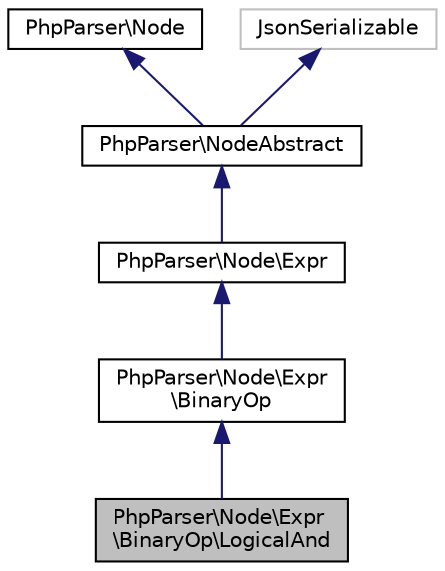 digraph "PhpParser\Node\Expr\BinaryOp\LogicalAnd"
{
  edge [fontname="Helvetica",fontsize="10",labelfontname="Helvetica",labelfontsize="10"];
  node [fontname="Helvetica",fontsize="10",shape=record];
  Node0 [label="PhpParser\\Node\\Expr\l\\BinaryOp\\LogicalAnd",height=0.2,width=0.4,color="black", fillcolor="grey75", style="filled", fontcolor="black"];
  Node1 -> Node0 [dir="back",color="midnightblue",fontsize="10",style="solid",fontname="Helvetica"];
  Node1 [label="PhpParser\\Node\\Expr\l\\BinaryOp",height=0.2,width=0.4,color="black", fillcolor="white", style="filled",URL="$classPhpParser_1_1Node_1_1Expr_1_1BinaryOp.html"];
  Node2 -> Node1 [dir="back",color="midnightblue",fontsize="10",style="solid",fontname="Helvetica"];
  Node2 [label="PhpParser\\Node\\Expr",height=0.2,width=0.4,color="black", fillcolor="white", style="filled",URL="$classPhpParser_1_1Node_1_1Expr.html"];
  Node3 -> Node2 [dir="back",color="midnightblue",fontsize="10",style="solid",fontname="Helvetica"];
  Node3 [label="PhpParser\\NodeAbstract",height=0.2,width=0.4,color="black", fillcolor="white", style="filled",URL="$classPhpParser_1_1NodeAbstract.html"];
  Node4 -> Node3 [dir="back",color="midnightblue",fontsize="10",style="solid",fontname="Helvetica"];
  Node4 [label="PhpParser\\Node",height=0.2,width=0.4,color="black", fillcolor="white", style="filled",URL="$interfacePhpParser_1_1Node.html"];
  Node5 -> Node3 [dir="back",color="midnightblue",fontsize="10",style="solid",fontname="Helvetica"];
  Node5 [label="JsonSerializable",height=0.2,width=0.4,color="grey75", fillcolor="white", style="filled"];
}

